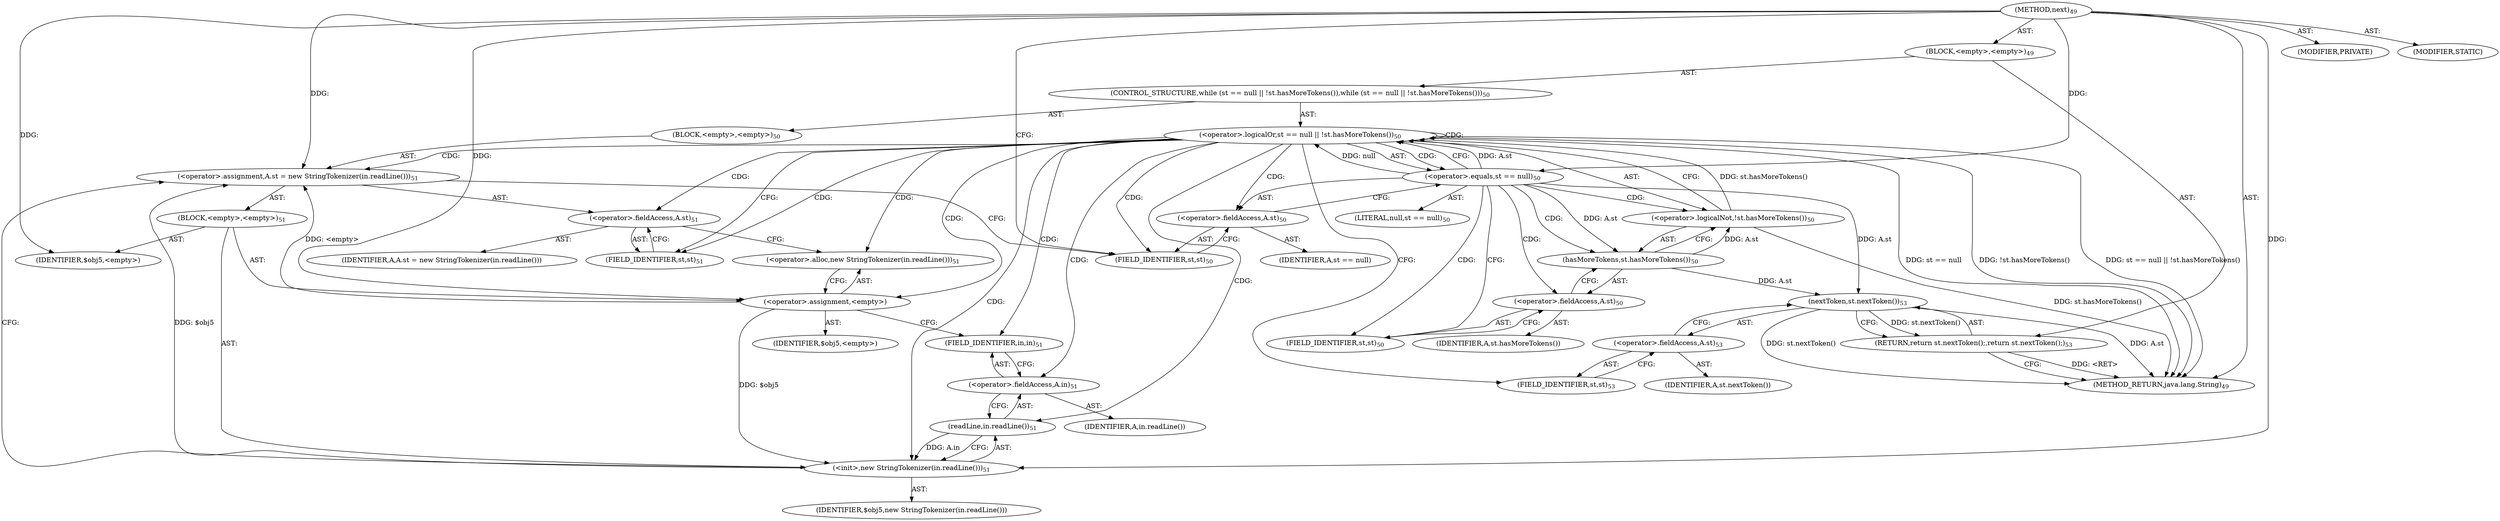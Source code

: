 digraph "next" {  
"176" [label = <(METHOD,next)<SUB>49</SUB>> ]
"177" [label = <(BLOCK,&lt;empty&gt;,&lt;empty&gt;)<SUB>49</SUB>> ]
"178" [label = <(CONTROL_STRUCTURE,while (st == null || !st.hasMoreTokens()),while (st == null || !st.hasMoreTokens()))<SUB>50</SUB>> ]
"179" [label = <(&lt;operator&gt;.logicalOr,st == null || !st.hasMoreTokens())<SUB>50</SUB>> ]
"180" [label = <(&lt;operator&gt;.equals,st == null)<SUB>50</SUB>> ]
"181" [label = <(&lt;operator&gt;.fieldAccess,A.st)<SUB>50</SUB>> ]
"182" [label = <(IDENTIFIER,A,st == null)> ]
"183" [label = <(FIELD_IDENTIFIER,st,st)<SUB>50</SUB>> ]
"184" [label = <(LITERAL,null,st == null)<SUB>50</SUB>> ]
"185" [label = <(&lt;operator&gt;.logicalNot,!st.hasMoreTokens())<SUB>50</SUB>> ]
"186" [label = <(hasMoreTokens,st.hasMoreTokens())<SUB>50</SUB>> ]
"187" [label = <(&lt;operator&gt;.fieldAccess,A.st)<SUB>50</SUB>> ]
"188" [label = <(IDENTIFIER,A,st.hasMoreTokens())> ]
"189" [label = <(FIELD_IDENTIFIER,st,st)<SUB>50</SUB>> ]
"190" [label = <(BLOCK,&lt;empty&gt;,&lt;empty&gt;)<SUB>50</SUB>> ]
"191" [label = <(&lt;operator&gt;.assignment,A.st = new StringTokenizer(in.readLine()))<SUB>51</SUB>> ]
"192" [label = <(&lt;operator&gt;.fieldAccess,A.st)<SUB>51</SUB>> ]
"193" [label = <(IDENTIFIER,A,A.st = new StringTokenizer(in.readLine()))> ]
"194" [label = <(FIELD_IDENTIFIER,st,st)<SUB>51</SUB>> ]
"195" [label = <(BLOCK,&lt;empty&gt;,&lt;empty&gt;)<SUB>51</SUB>> ]
"196" [label = <(&lt;operator&gt;.assignment,&lt;empty&gt;)> ]
"197" [label = <(IDENTIFIER,$obj5,&lt;empty&gt;)> ]
"198" [label = <(&lt;operator&gt;.alloc,new StringTokenizer(in.readLine()))<SUB>51</SUB>> ]
"199" [label = <(&lt;init&gt;,new StringTokenizer(in.readLine()))<SUB>51</SUB>> ]
"200" [label = <(IDENTIFIER,$obj5,new StringTokenizer(in.readLine()))> ]
"201" [label = <(readLine,in.readLine())<SUB>51</SUB>> ]
"202" [label = <(&lt;operator&gt;.fieldAccess,A.in)<SUB>51</SUB>> ]
"203" [label = <(IDENTIFIER,A,in.readLine())> ]
"204" [label = <(FIELD_IDENTIFIER,in,in)<SUB>51</SUB>> ]
"205" [label = <(IDENTIFIER,$obj5,&lt;empty&gt;)> ]
"206" [label = <(RETURN,return st.nextToken();,return st.nextToken();)<SUB>53</SUB>> ]
"207" [label = <(nextToken,st.nextToken())<SUB>53</SUB>> ]
"208" [label = <(&lt;operator&gt;.fieldAccess,A.st)<SUB>53</SUB>> ]
"209" [label = <(IDENTIFIER,A,st.nextToken())> ]
"210" [label = <(FIELD_IDENTIFIER,st,st)<SUB>53</SUB>> ]
"211" [label = <(MODIFIER,PRIVATE)> ]
"212" [label = <(MODIFIER,STATIC)> ]
"213" [label = <(METHOD_RETURN,java.lang.String)<SUB>49</SUB>> ]
  "176" -> "177"  [ label = "AST: "] 
  "176" -> "211"  [ label = "AST: "] 
  "176" -> "212"  [ label = "AST: "] 
  "176" -> "213"  [ label = "AST: "] 
  "177" -> "178"  [ label = "AST: "] 
  "177" -> "206"  [ label = "AST: "] 
  "178" -> "179"  [ label = "AST: "] 
  "178" -> "190"  [ label = "AST: "] 
  "179" -> "180"  [ label = "AST: "] 
  "179" -> "185"  [ label = "AST: "] 
  "180" -> "181"  [ label = "AST: "] 
  "180" -> "184"  [ label = "AST: "] 
  "181" -> "182"  [ label = "AST: "] 
  "181" -> "183"  [ label = "AST: "] 
  "185" -> "186"  [ label = "AST: "] 
  "186" -> "187"  [ label = "AST: "] 
  "187" -> "188"  [ label = "AST: "] 
  "187" -> "189"  [ label = "AST: "] 
  "190" -> "191"  [ label = "AST: "] 
  "191" -> "192"  [ label = "AST: "] 
  "191" -> "195"  [ label = "AST: "] 
  "192" -> "193"  [ label = "AST: "] 
  "192" -> "194"  [ label = "AST: "] 
  "195" -> "196"  [ label = "AST: "] 
  "195" -> "199"  [ label = "AST: "] 
  "195" -> "205"  [ label = "AST: "] 
  "196" -> "197"  [ label = "AST: "] 
  "196" -> "198"  [ label = "AST: "] 
  "199" -> "200"  [ label = "AST: "] 
  "199" -> "201"  [ label = "AST: "] 
  "201" -> "202"  [ label = "AST: "] 
  "202" -> "203"  [ label = "AST: "] 
  "202" -> "204"  [ label = "AST: "] 
  "206" -> "207"  [ label = "AST: "] 
  "207" -> "208"  [ label = "AST: "] 
  "208" -> "209"  [ label = "AST: "] 
  "208" -> "210"  [ label = "AST: "] 
  "206" -> "213"  [ label = "CFG: "] 
  "179" -> "194"  [ label = "CFG: "] 
  "179" -> "210"  [ label = "CFG: "] 
  "207" -> "206"  [ label = "CFG: "] 
  "180" -> "179"  [ label = "CFG: "] 
  "180" -> "189"  [ label = "CFG: "] 
  "185" -> "179"  [ label = "CFG: "] 
  "191" -> "183"  [ label = "CFG: "] 
  "208" -> "207"  [ label = "CFG: "] 
  "181" -> "180"  [ label = "CFG: "] 
  "186" -> "185"  [ label = "CFG: "] 
  "192" -> "198"  [ label = "CFG: "] 
  "210" -> "208"  [ label = "CFG: "] 
  "183" -> "181"  [ label = "CFG: "] 
  "187" -> "186"  [ label = "CFG: "] 
  "194" -> "192"  [ label = "CFG: "] 
  "196" -> "204"  [ label = "CFG: "] 
  "199" -> "191"  [ label = "CFG: "] 
  "189" -> "187"  [ label = "CFG: "] 
  "198" -> "196"  [ label = "CFG: "] 
  "201" -> "199"  [ label = "CFG: "] 
  "202" -> "201"  [ label = "CFG: "] 
  "204" -> "202"  [ label = "CFG: "] 
  "176" -> "183"  [ label = "CFG: "] 
  "206" -> "213"  [ label = "DDG: &lt;RET&gt;"] 
  "179" -> "213"  [ label = "DDG: st == null"] 
  "185" -> "213"  [ label = "DDG: st.hasMoreTokens()"] 
  "179" -> "213"  [ label = "DDG: !st.hasMoreTokens()"] 
  "179" -> "213"  [ label = "DDG: st == null || !st.hasMoreTokens()"] 
  "207" -> "213"  [ label = "DDG: A.st"] 
  "207" -> "213"  [ label = "DDG: st.nextToken()"] 
  "207" -> "206"  [ label = "DDG: st.nextToken()"] 
  "180" -> "179"  [ label = "DDG: A.st"] 
  "180" -> "179"  [ label = "DDG: null"] 
  "185" -> "179"  [ label = "DDG: st.hasMoreTokens()"] 
  "196" -> "191"  [ label = "DDG: &lt;empty&gt;"] 
  "199" -> "191"  [ label = "DDG: $obj5"] 
  "176" -> "191"  [ label = "DDG: "] 
  "180" -> "207"  [ label = "DDG: A.st"] 
  "186" -> "207"  [ label = "DDG: A.st"] 
  "176" -> "180"  [ label = "DDG: "] 
  "186" -> "185"  [ label = "DDG: A.st"] 
  "180" -> "186"  [ label = "DDG: A.st"] 
  "176" -> "196"  [ label = "DDG: "] 
  "176" -> "205"  [ label = "DDG: "] 
  "196" -> "199"  [ label = "DDG: $obj5"] 
  "176" -> "199"  [ label = "DDG: "] 
  "201" -> "199"  [ label = "DDG: A.in"] 
  "179" -> "183"  [ label = "CDG: "] 
  "179" -> "192"  [ label = "CDG: "] 
  "179" -> "194"  [ label = "CDG: "] 
  "179" -> "179"  [ label = "CDG: "] 
  "179" -> "196"  [ label = "CDG: "] 
  "179" -> "198"  [ label = "CDG: "] 
  "179" -> "204"  [ label = "CDG: "] 
  "179" -> "202"  [ label = "CDG: "] 
  "179" -> "181"  [ label = "CDG: "] 
  "179" -> "191"  [ label = "CDG: "] 
  "179" -> "201"  [ label = "CDG: "] 
  "179" -> "180"  [ label = "CDG: "] 
  "179" -> "199"  [ label = "CDG: "] 
  "180" -> "185"  [ label = "CDG: "] 
  "180" -> "189"  [ label = "CDG: "] 
  "180" -> "186"  [ label = "CDG: "] 
  "180" -> "187"  [ label = "CDG: "] 
}
